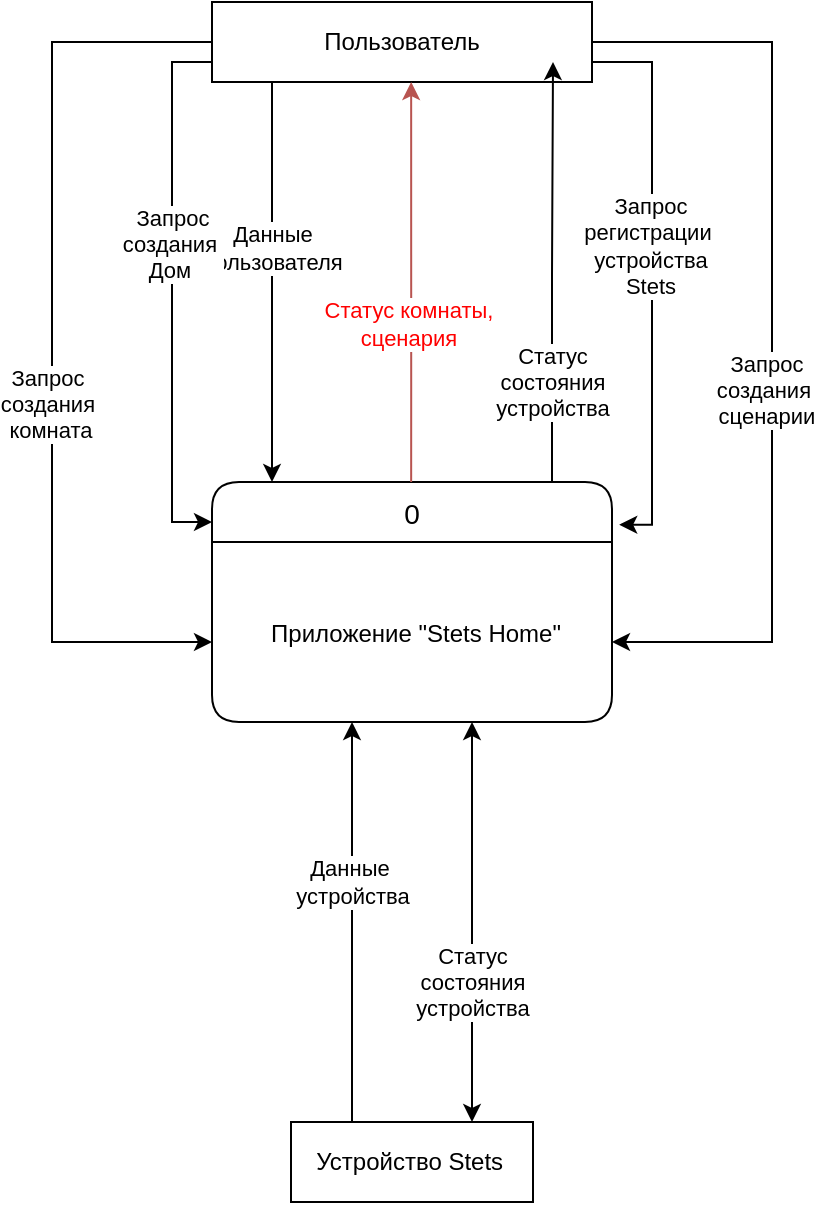 <mxfile version="22.1.16" type="google" pages="3">
  <diagram name="DFD контекстная" id="dSvYLGmpBt46TXQdXxlE">
    <mxGraphModel dx="1799" dy="990" grid="1" gridSize="10" guides="1" tooltips="1" connect="1" arrows="1" fold="1" page="1" pageScale="1" pageWidth="827" pageHeight="1169" math="0" shadow="0">
      <root>
        <mxCell id="0" />
        <mxCell id="1" parent="0" />
        <mxCell id="sAMt-BoYpplDLlfgnf9F-1" value="0" style="swimlane;childLayout=stackLayout;horizontal=1;startSize=30;horizontalStack=0;rounded=1;fontSize=14;fontStyle=0;strokeWidth=1;resizeParent=0;resizeLast=1;shadow=0;dashed=0;align=center;fillColor=#FFFFFF;" parent="1" vertex="1">
          <mxGeometry x="320" y="680" width="200" height="120" as="geometry" />
        </mxCell>
        <mxCell id="sAMt-BoYpplDLlfgnf9F-2" value="Приложение &quot;Stets Home&quot;" style="align=center;strokeColor=none;fillColor=none;spacingLeft=4;fontSize=12;verticalAlign=middle;resizable=0;rotatable=0;part=1;" parent="sAMt-BoYpplDLlfgnf9F-1" vertex="1">
          <mxGeometry y="30" width="200" height="90" as="geometry" />
        </mxCell>
        <mxCell id="sAMt-BoYpplDLlfgnf9F-14" style="edgeStyle=orthogonalEdgeStyle;rounded=0;orthogonalLoop=1;jettySize=auto;html=1;startArrow=none;startFill=0;" parent="1" edge="1">
          <mxGeometry relative="1" as="geometry">
            <mxPoint x="350" y="480" as="sourcePoint" />
            <mxPoint x="350" y="680" as="targetPoint" />
            <Array as="points">
              <mxPoint x="350" y="680" />
            </Array>
          </mxGeometry>
        </mxCell>
        <mxCell id="sAMt-BoYpplDLlfgnf9F-15" value="Данные &lt;br&gt;пользователя" style="edgeLabel;html=1;align=center;verticalAlign=middle;resizable=0;points=[];" parent="sAMt-BoYpplDLlfgnf9F-14" vertex="1" connectable="0">
          <mxGeometry x="-0.177" relative="1" as="geometry">
            <mxPoint as="offset" />
          </mxGeometry>
        </mxCell>
        <mxCell id="sAMt-BoYpplDLlfgnf9F-16" style="edgeStyle=orthogonalEdgeStyle;rounded=0;orthogonalLoop=1;jettySize=auto;html=1;" parent="1" source="sAMt-BoYpplDLlfgnf9F-3" edge="1">
          <mxGeometry relative="1" as="geometry">
            <mxPoint x="320" y="700" as="targetPoint" />
            <Array as="points">
              <mxPoint x="300" y="470" />
              <mxPoint x="300" y="700" />
            </Array>
          </mxGeometry>
        </mxCell>
        <mxCell id="sAMt-BoYpplDLlfgnf9F-17" value="Запрос&lt;br&gt;создания&amp;nbsp;&lt;br&gt;Дом&amp;nbsp;" style="edgeLabel;html=1;align=center;verticalAlign=middle;resizable=0;points=[];" parent="sAMt-BoYpplDLlfgnf9F-16" vertex="1" connectable="0">
          <mxGeometry x="-0.083" relative="1" as="geometry">
            <mxPoint y="-13" as="offset" />
          </mxGeometry>
        </mxCell>
        <mxCell id="sAMt-BoYpplDLlfgnf9F-18" style="edgeStyle=orthogonalEdgeStyle;rounded=0;orthogonalLoop=1;jettySize=auto;html=1;" parent="1" source="sAMt-BoYpplDLlfgnf9F-3" edge="1">
          <mxGeometry relative="1" as="geometry">
            <mxPoint x="320" y="760" as="targetPoint" />
            <Array as="points">
              <mxPoint x="240" y="460" />
              <mxPoint x="240" y="760" />
              <mxPoint x="320" y="760" />
            </Array>
          </mxGeometry>
        </mxCell>
        <mxCell id="sAMt-BoYpplDLlfgnf9F-19" value="Запрос&amp;nbsp;&lt;br&gt;создания&amp;nbsp;&lt;br&gt;комната" style="edgeLabel;html=1;align=center;verticalAlign=middle;resizable=0;points=[];" parent="sAMt-BoYpplDLlfgnf9F-18" vertex="1" connectable="0">
          <mxGeometry x="-0.069" y="-1" relative="1" as="geometry">
            <mxPoint y="47" as="offset" />
          </mxGeometry>
        </mxCell>
        <mxCell id="sAMt-BoYpplDLlfgnf9F-22" style="edgeStyle=orthogonalEdgeStyle;rounded=0;orthogonalLoop=1;jettySize=auto;html=1;" parent="1" source="sAMt-BoYpplDLlfgnf9F-3" edge="1">
          <mxGeometry relative="1" as="geometry">
            <mxPoint x="520" y="760" as="targetPoint" />
            <Array as="points">
              <mxPoint x="600" y="460" />
              <mxPoint x="600" y="760" />
              <mxPoint x="520" y="760" />
            </Array>
          </mxGeometry>
        </mxCell>
        <mxCell id="sAMt-BoYpplDLlfgnf9F-23" value="Запрос &lt;br&gt;создания&amp;nbsp;&lt;br&gt;сценарии" style="edgeLabel;html=1;align=center;verticalAlign=middle;resizable=0;points=[];" parent="sAMt-BoYpplDLlfgnf9F-22" vertex="1" connectable="0">
          <mxGeometry x="0.122" y="-3" relative="1" as="geometry">
            <mxPoint as="offset" />
          </mxGeometry>
        </mxCell>
        <mxCell id="sAMt-BoYpplDLlfgnf9F-3" value="Пользователь" style="html=1;whiteSpace=wrap;" parent="1" vertex="1">
          <mxGeometry x="320" y="440" width="190" height="40" as="geometry" />
        </mxCell>
        <mxCell id="sAMt-BoYpplDLlfgnf9F-7" style="edgeStyle=orthogonalEdgeStyle;rounded=0;orthogonalLoop=1;jettySize=auto;html=1;entryX=0.5;entryY=1;entryDx=0;entryDy=0;startArrow=classic;startFill=1;" parent="1" edge="1">
          <mxGeometry relative="1" as="geometry">
            <mxPoint x="450" y="1000" as="sourcePoint" />
            <mxPoint x="450" y="800" as="targetPoint" />
          </mxGeometry>
        </mxCell>
        <mxCell id="sAMt-BoYpplDLlfgnf9F-9" value="Статус&lt;br&gt;состояния&lt;br&gt;устройства" style="edgeLabel;html=1;align=center;verticalAlign=middle;resizable=0;points=[];rotation=0;" parent="sAMt-BoYpplDLlfgnf9F-7" vertex="1" connectable="0">
          <mxGeometry x="0.2" y="4" relative="1" as="geometry">
            <mxPoint x="4" y="50" as="offset" />
          </mxGeometry>
        </mxCell>
        <mxCell id="sAMt-BoYpplDLlfgnf9F-10" style="edgeStyle=orthogonalEdgeStyle;rounded=0;orthogonalLoop=1;jettySize=auto;html=1;entryX=0.5;entryY=1;entryDx=0;entryDy=0;" parent="1" edge="1">
          <mxGeometry relative="1" as="geometry">
            <mxPoint x="390.0" y="1000" as="sourcePoint" />
            <mxPoint x="390.0" y="800" as="targetPoint" />
          </mxGeometry>
        </mxCell>
        <mxCell id="sAMt-BoYpplDLlfgnf9F-11" value="Данные&amp;nbsp;&lt;br&gt;устройства" style="edgeLabel;html=1;align=center;verticalAlign=middle;resizable=0;points=[];" parent="sAMt-BoYpplDLlfgnf9F-10" vertex="1" connectable="0">
          <mxGeometry x="0.16" relative="1" as="geometry">
            <mxPoint y="-4" as="offset" />
          </mxGeometry>
        </mxCell>
        <mxCell id="sAMt-BoYpplDLlfgnf9F-6" value="Устройство Stets&amp;nbsp;" style="html=1;whiteSpace=wrap;" parent="1" vertex="1">
          <mxGeometry x="359.5" y="1000" width="121" height="40" as="geometry" />
        </mxCell>
        <mxCell id="sAMt-BoYpplDLlfgnf9F-20" style="edgeStyle=orthogonalEdgeStyle;rounded=0;orthogonalLoop=1;jettySize=auto;html=1;entryX=1.018;entryY=0.178;entryDx=0;entryDy=0;entryPerimeter=0;" parent="1" source="sAMt-BoYpplDLlfgnf9F-3" target="sAMt-BoYpplDLlfgnf9F-1" edge="1">
          <mxGeometry relative="1" as="geometry">
            <Array as="points">
              <mxPoint x="540" y="470" />
              <mxPoint x="540" y="701" />
            </Array>
          </mxGeometry>
        </mxCell>
        <mxCell id="sAMt-BoYpplDLlfgnf9F-21" value="Запрос&lt;br&gt;регистрации&amp;nbsp;&lt;br&gt;устройства&lt;br&gt;Stets" style="edgeLabel;html=1;align=center;verticalAlign=middle;resizable=0;points=[];" parent="sAMt-BoYpplDLlfgnf9F-20" vertex="1" connectable="0">
          <mxGeometry x="-0.211" y="-1" relative="1" as="geometry">
            <mxPoint y="12" as="offset" />
          </mxGeometry>
        </mxCell>
        <mxCell id="sAMt-BoYpplDLlfgnf9F-25" style="edgeStyle=orthogonalEdgeStyle;rounded=0;orthogonalLoop=1;jettySize=auto;html=1;entryX=1;entryY=1;entryDx=0;entryDy=0;" parent="1" source="sAMt-BoYpplDLlfgnf9F-1" edge="1">
          <mxGeometry relative="1" as="geometry">
            <Array as="points">
              <mxPoint x="490" y="576" />
              <mxPoint x="491" y="576" />
            </Array>
            <mxPoint x="480.5" y="670" as="sourcePoint" />
            <mxPoint x="490.5" y="470" as="targetPoint" />
          </mxGeometry>
        </mxCell>
        <mxCell id="sAMt-BoYpplDLlfgnf9F-26" value="Статус&lt;br&gt;состояния&lt;br&gt;устройства" style="edgeLabel;html=1;align=center;verticalAlign=middle;resizable=0;points=[];rotation=0;" parent="1" vertex="1" connectable="0">
          <mxGeometry x="490" y="630" as="geometry" />
        </mxCell>
        <mxCell id="8wQOteEF7tu0bxyf5MGk-2" style="edgeStyle=orthogonalEdgeStyle;rounded=0;orthogonalLoop=1;jettySize=auto;html=1;entryX=1;entryY=1;entryDx=0;entryDy=0;fillColor=#f8cecc;strokeColor=#b85450;" parent="1" edge="1">
          <mxGeometry relative="1" as="geometry">
            <Array as="points">
              <mxPoint x="419.58" y="630" />
              <mxPoint x="419.58" y="630" />
            </Array>
            <mxPoint x="419.58" y="680" as="sourcePoint" />
            <mxPoint x="419.58" y="480" as="targetPoint" />
          </mxGeometry>
        </mxCell>
        <mxCell id="8wQOteEF7tu0bxyf5MGk-3" value="&lt;font color=&quot;#ff0000&quot;&gt;Статус комнаты, &lt;br&gt;сценария&lt;/font&gt;" style="edgeLabel;html=1;align=center;verticalAlign=middle;resizable=0;points=[];" parent="8wQOteEF7tu0bxyf5MGk-2" vertex="1" connectable="0">
          <mxGeometry x="-0.143" y="2" relative="1" as="geometry">
            <mxPoint y="6" as="offset" />
          </mxGeometry>
        </mxCell>
      </root>
    </mxGraphModel>
  </diagram>
  <diagram id="UJplZWQsdJ7pvsgbwW2D" name="DFD логическая">
    <mxGraphModel dx="1679" dy="2093" grid="1" gridSize="10" guides="1" tooltips="1" connect="1" arrows="1" fold="1" page="1" pageScale="1" pageWidth="827" pageHeight="1169" math="0" shadow="0">
      <root>
        <mxCell id="0" />
        <mxCell id="1" parent="0" />
        <mxCell id="uj4LiNzeWa4DPUPUHqSy-1" value="&lt;font face=&quot;Verdana&quot;&gt;D1&lt;/font&gt;" style="html=1;dashed=0;whitespace=wrap;shape=mxgraph.dfd.dataStoreID;align=left;spacingLeft=3;points=[[0,0],[0.5,0],[1,0],[0,0.5],[1,0.5],[0,1],[0.5,1],[1,1]];fontSize=10;" parent="1" vertex="1">
          <mxGeometry x="180" y="-357.5" width="100" height="30" as="geometry" />
        </mxCell>
        <mxCell id="uj4LiNzeWa4DPUPUHqSy-2" value="&lt;span style=&quot;font-size: 10px;&quot;&gt;&lt;font face=&quot;Verdana&quot;&gt;Пользователи&lt;/font&gt;&lt;/span&gt;" style="text;html=1;strokeColor=none;fillColor=none;align=left;verticalAlign=middle;whiteSpace=wrap;rounded=0;" parent="1" vertex="1">
          <mxGeometry x="210" y="-352.5" width="70" height="20" as="geometry" />
        </mxCell>
        <mxCell id="uj4LiNzeWa4DPUPUHqSy-3" value="" style="edgeStyle=elbowEdgeStyle;rounded=0;orthogonalLoop=1;jettySize=auto;elbow=vertical;html=1;" parent="1" source="uj4LiNzeWa4DPUPUHqSy-4" target="uj4LiNzeWa4DPUPUHqSy-5" edge="1">
          <mxGeometry relative="1" as="geometry" />
        </mxCell>
        <mxCell id="uj4LiNzeWa4DPUPUHqSy-4" value="&lt;font face=&quot;Verdana&quot;&gt;D2&lt;/font&gt;" style="html=1;dashed=0;whitespace=wrap;shape=mxgraph.dfd.dataStoreID;align=left;spacingLeft=3;points=[[0,0],[0.5,0],[1,0],[0,0.5],[1,0.5],[0,1],[0.5,1],[1,1]];fontSize=10;" parent="1" vertex="1">
          <mxGeometry x="520" y="-357.5" width="100" height="30" as="geometry" />
        </mxCell>
        <mxCell id="uj4LiNzeWa4DPUPUHqSy-5" value="&lt;span style=&quot;font-size: 10px;&quot;&gt;&lt;font face=&quot;Verdana&quot;&gt;Дома&lt;/font&gt;&lt;/span&gt;" style="text;html=1;strokeColor=none;fillColor=none;align=left;verticalAlign=middle;whiteSpace=wrap;rounded=0;" parent="1" vertex="1">
          <mxGeometry x="556" y="-355" width="60" height="20" as="geometry" />
        </mxCell>
        <mxCell id="uj4LiNzeWa4DPUPUHqSy-6" value="&lt;font face=&quot;Verdana&quot;&gt;D3&lt;/font&gt;" style="html=1;dashed=0;whitespace=wrap;shape=mxgraph.dfd.dataStoreID;align=left;spacingLeft=3;points=[[0,0],[0.5,0],[1,0],[0,0.5],[1,0.5],[0,1],[0.5,1],[1,1]];fontSize=10;" parent="1" vertex="1">
          <mxGeometry x="910" y="-360" width="100" height="30" as="geometry" />
        </mxCell>
        <mxCell id="bgeQWBz1-utToE3HMXM0-29" style="edgeStyle=orthogonalEdgeStyle;rounded=0;orthogonalLoop=1;jettySize=auto;html=1;entryX=0.75;entryY=1;entryDx=0;entryDy=0;startArrow=classic;startFill=1;" parent="1" edge="1">
          <mxGeometry relative="1" as="geometry">
            <mxPoint x="959.33" y="-360" as="sourcePoint" />
            <mxPoint x="959.33" y="-670" as="targetPoint" />
            <Array as="points">
              <mxPoint x="959.33" y="-430" />
              <mxPoint x="959.33" y="-430" />
            </Array>
          </mxGeometry>
        </mxCell>
        <mxCell id="bgeQWBz1-utToE3HMXM0-50" value="Данные&amp;nbsp;&lt;br&gt;комнаты" style="edgeLabel;html=1;align=center;verticalAlign=middle;resizable=0;points=[];" parent="bgeQWBz1-utToE3HMXM0-29" connectable="0" vertex="1">
          <mxGeometry x="0.166" y="-5" relative="1" as="geometry">
            <mxPoint y="-1" as="offset" />
          </mxGeometry>
        </mxCell>
        <mxCell id="uj4LiNzeWa4DPUPUHqSy-7" value="&lt;span style=&quot;font-size: 10px;&quot;&gt;&lt;font face=&quot;Verdana&quot;&gt;Комнаты&lt;/font&gt;&lt;/span&gt;" style="text;html=1;strokeColor=none;fillColor=none;align=left;verticalAlign=middle;whiteSpace=wrap;rounded=0;" parent="1" vertex="1">
          <mxGeometry x="945" y="-355" width="60" height="20" as="geometry" />
        </mxCell>
        <mxCell id="uj4LiNzeWa4DPUPUHqSy-10" value="&lt;font face=&quot;Verdana&quot;&gt;D5&lt;/font&gt;" style="html=1;dashed=0;whitespace=wrap;shape=mxgraph.dfd.dataStoreID;align=left;spacingLeft=3;points=[[0,0],[0.5,0],[1,0],[0,0.5],[1,0.5],[0,1],[0.5,1],[1,1]];fontSize=10;" parent="1" vertex="1">
          <mxGeometry x="1620" y="-365" width="100" height="30" as="geometry" />
        </mxCell>
        <mxCell id="uj4LiNzeWa4DPUPUHqSy-12" value="&lt;span style=&quot;font-size: 10px;&quot;&gt;&lt;font face=&quot;Verdana&quot;&gt;Сценарии&lt;/font&gt;&lt;/span&gt;" style="text;html=1;strokeColor=none;fillColor=none;align=left;verticalAlign=middle;whiteSpace=wrap;rounded=0;" parent="1" vertex="1">
          <mxGeometry x="1660" y="-360" width="60" height="20" as="geometry" />
        </mxCell>
        <mxCell id="bgeQWBz1-utToE3HMXM0-15" style="edgeStyle=orthogonalEdgeStyle;rounded=0;orthogonalLoop=1;jettySize=auto;html=1;entryX=0.25;entryY=0;entryDx=0;entryDy=0;" parent="1" source="uj4LiNzeWa4DPUPUHqSy-13" target="6LoeztgdlrVUXU_sCrZd-31" edge="1">
          <mxGeometry relative="1" as="geometry">
            <Array as="points">
              <mxPoint x="200" y="-1130" />
            </Array>
          </mxGeometry>
        </mxCell>
        <mxCell id="bgeQWBz1-utToE3HMXM0-43" value="Данные&lt;br&gt;пользователя" style="edgeLabel;html=1;align=center;verticalAlign=middle;resizable=0;points=[];" parent="bgeQWBz1-utToE3HMXM0-15" connectable="0" vertex="1">
          <mxGeometry x="0.577" relative="1" as="geometry">
            <mxPoint as="offset" />
          </mxGeometry>
        </mxCell>
        <mxCell id="bgeQWBz1-utToE3HMXM0-18" style="edgeStyle=orthogonalEdgeStyle;rounded=0;orthogonalLoop=1;jettySize=auto;html=1;entryX=0.75;entryY=0;entryDx=0;entryDy=0;" parent="1" source="uj4LiNzeWa4DPUPUHqSy-13" target="bgeQWBz1-utToE3HMXM0-4" edge="1">
          <mxGeometry relative="1" as="geometry">
            <Array as="points">
              <mxPoint x="640" y="-1050" />
            </Array>
          </mxGeometry>
        </mxCell>
        <mxCell id="bgeQWBz1-utToE3HMXM0-20" style="edgeStyle=orthogonalEdgeStyle;rounded=0;orthogonalLoop=1;jettySize=auto;html=1;entryX=0.75;entryY=0;entryDx=0;entryDy=0;" parent="1" source="uj4LiNzeWa4DPUPUHqSy-13" target="bgeQWBz1-utToE3HMXM0-5" edge="1">
          <mxGeometry relative="1" as="geometry">
            <Array as="points">
              <mxPoint x="1000" y="-980" />
              <mxPoint x="1000" y="-980" />
            </Array>
          </mxGeometry>
        </mxCell>
        <mxCell id="bgeQWBz1-utToE3HMXM0-21" style="edgeStyle=orthogonalEdgeStyle;rounded=0;orthogonalLoop=1;jettySize=auto;html=1;entryX=0.75;entryY=0;entryDx=0;entryDy=0;" parent="1" target="bgeQWBz1-utToE3HMXM0-7" edge="1">
          <mxGeometry relative="1" as="geometry">
            <mxPoint x="1080" y="-1130" as="sourcePoint" />
            <mxPoint x="1720.0" y="-880" as="targetPoint" />
          </mxGeometry>
        </mxCell>
        <mxCell id="bgeQWBz1-utToE3HMXM0-61" value="Данные&lt;br&gt;сценария" style="edgeLabel;html=1;align=center;verticalAlign=middle;resizable=0;points=[];" parent="bgeQWBz1-utToE3HMXM0-21" connectable="0" vertex="1">
          <mxGeometry x="0.668" y="1" relative="1" as="geometry">
            <mxPoint x="-1" y="35" as="offset" />
          </mxGeometry>
        </mxCell>
        <mxCell id="bgeQWBz1-utToE3HMXM0-24" value="Данные&lt;br&gt;устройтсва" style="edgeStyle=orthogonalEdgeStyle;rounded=0;orthogonalLoop=1;jettySize=auto;html=1;entryX=0.25;entryY=0;entryDx=0;entryDy=0;" parent="1" source="uj4LiNzeWa4DPUPUHqSy-13" target="bgeQWBz1-utToE3HMXM0-6" edge="1">
          <mxGeometry x="0.416" relative="1" as="geometry">
            <Array as="points">
              <mxPoint x="1281" y="-1050" />
            </Array>
            <mxPoint as="offset" />
          </mxGeometry>
        </mxCell>
        <mxCell id="uj4LiNzeWa4DPUPUHqSy-13" value="&lt;font face=&quot;Verdana&quot;&gt;Пользователь&lt;/font&gt;" style="html=1;dashed=0;whitespace=wrap;fontStyle=1;fontSize=25;" parent="1" vertex="1">
          <mxGeometry x="840" y="-1140" width="240" height="100" as="geometry" />
        </mxCell>
        <mxCell id="6LoeztgdlrVUXU_sCrZd-31" value="1" style="swimlane;childLayout=stackLayout;horizontal=1;startSize=40;horizontalStack=0;rounded=1;fontSize=14;fontStyle=1;strokeWidth=1;resizeParent=0;resizeLast=1;shadow=0;dashed=0;align=center;fillColor=#FFFFFF;" parent="1" vertex="1">
          <mxGeometry x="160" y="-840" width="160" height="170" as="geometry" />
        </mxCell>
        <mxCell id="bgeQWBz1-utToE3HMXM0-42" style="edgeStyle=orthogonalEdgeStyle;rounded=0;orthogonalLoop=1;jettySize=auto;html=1;" parent="6LoeztgdlrVUXU_sCrZd-31" source="bgeQWBz1-utToE3HMXM0-10" edge="1">
          <mxGeometry relative="1" as="geometry">
            <mxPoint x="100" y="480" as="targetPoint" />
            <Array as="points">
              <mxPoint x="100" y="480" />
              <mxPoint x="100" y="480" />
            </Array>
          </mxGeometry>
        </mxCell>
        <mxCell id="bgeQWBz1-utToE3HMXM0-46" value="Статус&lt;br&gt;авторизации" style="edgeLabel;html=1;align=center;verticalAlign=middle;resizable=0;points=[];" parent="bgeQWBz1-utToE3HMXM0-42" connectable="0" vertex="1">
          <mxGeometry x="0.35" y="-1" relative="1" as="geometry">
            <mxPoint as="offset" />
          </mxGeometry>
        </mxCell>
        <mxCell id="bgeQWBz1-utToE3HMXM0-10" value="Управлять&lt;br&gt;&lt;br&gt;учётной записью" style="text;html=1;align=center;verticalAlign=middle;resizable=0;points=[];autosize=1;strokeColor=none;fillColor=none;" parent="6LoeztgdlrVUXU_sCrZd-31" vertex="1">
          <mxGeometry y="40" width="160" height="130" as="geometry" />
        </mxCell>
        <mxCell id="OVApDyANbP2DMBvOnunP-23" value="&lt;font size=&quot;1&quot; style=&quot;&quot;&gt;&lt;b style=&quot;font-size: 20px;&quot;&gt;Устройство Stets&amp;nbsp;&lt;/b&gt;&lt;/font&gt;" style="rounded=0;whiteSpace=wrap;html=1;" parent="1" vertex="1">
          <mxGeometry x="1310" y="-250" width="210" height="60" as="geometry" />
        </mxCell>
        <mxCell id="bgeQWBz1-utToE3HMXM0-71" style="edgeStyle=orthogonalEdgeStyle;rounded=0;orthogonalLoop=1;jettySize=auto;html=1;startArrow=classic;startFill=1;" parent="1" source="bgeQWBz1-utToE3HMXM0-13" edge="1">
          <mxGeometry relative="1" as="geometry">
            <Array as="points">
              <mxPoint x="1360" y="-250" />
            </Array>
            <mxPoint x="1440.0" y="-680" as="sourcePoint" />
            <mxPoint x="1360" y="-250" as="targetPoint" />
          </mxGeometry>
        </mxCell>
        <mxCell id="bgeQWBz1-utToE3HMXM0-72" value="Статус&lt;br&gt;устройства" style="edgeLabel;html=1;align=center;verticalAlign=middle;resizable=0;points=[];" parent="bgeQWBz1-utToE3HMXM0-71" connectable="0" vertex="1">
          <mxGeometry x="-0.131" y="-1" relative="1" as="geometry">
            <mxPoint x="1" y="-32" as="offset" />
          </mxGeometry>
        </mxCell>
        <mxCell id="uj4LiNzeWa4DPUPUHqSy-8" value="&lt;font face=&quot;Verdana&quot;&gt;D4&lt;/font&gt;" style="html=1;dashed=0;whitespace=wrap;shape=mxgraph.dfd.dataStoreID;align=left;spacingLeft=3;points=[[0,0],[0.5,0],[1,0],[0,0.5],[1,0.5],[0,1],[0.5,1],[1,1]];fontSize=10;" parent="1" vertex="1">
          <mxGeometry x="1220" y="-355.74" width="100" height="30" as="geometry" />
        </mxCell>
        <mxCell id="bgeQWBz1-utToE3HMXM0-4" value="2" style="swimlane;childLayout=stackLayout;horizontal=1;startSize=40;horizontalStack=0;rounded=1;fontSize=14;fontStyle=1;strokeWidth=1;resizeParent=0;resizeLast=1;shadow=0;dashed=0;align=center;fillColor=#FFFFFF;" parent="1" vertex="1">
          <mxGeometry x="520" y="-840" width="160" height="170" as="geometry" />
        </mxCell>
        <mxCell id="bgeQWBz1-utToE3HMXM0-11" value="Управлять&lt;br&gt;&lt;br&gt;домом" style="text;html=1;align=center;verticalAlign=middle;resizable=0;points=[];autosize=1;strokeColor=none;fillColor=none;" parent="bgeQWBz1-utToE3HMXM0-4" vertex="1">
          <mxGeometry y="40" width="160" height="130" as="geometry" />
        </mxCell>
        <mxCell id="bgeQWBz1-utToE3HMXM0-19" style="edgeStyle=orthogonalEdgeStyle;rounded=0;orthogonalLoop=1;jettySize=auto;html=1;entryX=0.5;entryY=1;entryDx=0;entryDy=0;" parent="1" edge="1">
          <mxGeometry relative="1" as="geometry">
            <mxPoint x="920" y="-840" as="sourcePoint" />
            <mxPoint x="920" y="-1040" as="targetPoint" />
          </mxGeometry>
        </mxCell>
        <mxCell id="bgeQWBz1-utToE3HMXM0-59" value="Данные&lt;br&gt;комнаты" style="edgeLabel;html=1;align=center;verticalAlign=middle;resizable=0;points=[];" parent="bgeQWBz1-utToE3HMXM0-19" connectable="0" vertex="1">
          <mxGeometry x="0.295" y="4" relative="1" as="geometry">
            <mxPoint x="84" as="offset" />
          </mxGeometry>
        </mxCell>
        <mxCell id="bgeQWBz1-utToE3HMXM0-63" value="Статус&lt;br&gt;комнаты" style="edgeLabel;html=1;align=center;verticalAlign=middle;resizable=0;points=[];" parent="bgeQWBz1-utToE3HMXM0-19" connectable="0" vertex="1">
          <mxGeometry x="0.29" relative="1" as="geometry">
            <mxPoint as="offset" />
          </mxGeometry>
        </mxCell>
        <mxCell id="bgeQWBz1-utToE3HMXM0-5" value="3" style="swimlane;childLayout=stackLayout;horizontal=1;startSize=40;horizontalStack=0;rounded=1;fontSize=14;fontStyle=1;strokeWidth=1;resizeParent=0;resizeLast=1;shadow=0;dashed=0;align=center;fillColor=#FFFFFF;" parent="1" vertex="1">
          <mxGeometry x="880" y="-840" width="160" height="170" as="geometry" />
        </mxCell>
        <mxCell id="bgeQWBz1-utToE3HMXM0-6" value="4" style="swimlane;childLayout=stackLayout;horizontal=1;startSize=40;horizontalStack=0;rounded=1;fontSize=14;fontStyle=1;strokeWidth=1;resizeParent=0;resizeLast=1;shadow=0;dashed=0;align=center;fillColor=#FFFFFF;" parent="1" vertex="1">
          <mxGeometry x="1241" y="-840" width="160" height="170" as="geometry" />
        </mxCell>
        <mxCell id="bgeQWBz1-utToE3HMXM0-77" value="&lt;span style=&quot;color: rgb(0, 0, 0); font-family: Helvetica; font-size: 11px; font-style: normal; font-variant-ligatures: normal; font-variant-caps: normal; font-weight: 400; letter-spacing: normal; orphans: 2; text-align: center; text-indent: 0px; text-transform: none; widows: 2; word-spacing: 0px; -webkit-text-stroke-width: 0px; background-color: rgb(255, 255, 255); text-decoration-thickness: initial; text-decoration-style: initial; text-decoration-color: initial; float: none; display: inline !important;&quot;&gt;Данные&lt;/span&gt;&lt;br style=&quot;border-color: var(--border-color); color: rgb(0, 0, 0); font-family: Helvetica; font-size: 11px; font-style: normal; font-variant-ligatures: normal; font-variant-caps: normal; font-weight: 400; letter-spacing: normal; orphans: 2; text-align: center; text-indent: 0px; text-transform: none; widows: 2; word-spacing: 0px; -webkit-text-stroke-width: 0px; text-decoration-thickness: initial; text-decoration-style: initial; text-decoration-color: initial;&quot;&gt;&lt;span style=&quot;color: rgb(0, 0, 0); font-family: Helvetica; font-size: 11px; font-style: normal; font-variant-ligatures: normal; font-variant-caps: normal; font-weight: 400; letter-spacing: normal; orphans: 2; text-align: center; text-indent: 0px; text-transform: none; widows: 2; word-spacing: 0px; -webkit-text-stroke-width: 0px; background-color: rgb(255, 255, 255); text-decoration-thickness: initial; text-decoration-style: initial; text-decoration-color: initial; float: none; display: inline !important;&quot;&gt;устройтсва&lt;/span&gt;" style="edgeStyle=orthogonalEdgeStyle;rounded=0;orthogonalLoop=1;jettySize=auto;html=1;" parent="bgeQWBz1-utToE3HMXM0-6" source="bgeQWBz1-utToE3HMXM0-13" edge="1">
          <mxGeometry relative="1" as="geometry">
            <mxPoint x="-201" y="105" as="targetPoint" />
          </mxGeometry>
        </mxCell>
        <mxCell id="bgeQWBz1-utToE3HMXM0-13" value="Управлять&lt;br&gt;&lt;br&gt;устройством" style="text;html=1;align=center;verticalAlign=middle;resizable=0;points=[];autosize=1;strokeColor=none;fillColor=none;" parent="bgeQWBz1-utToE3HMXM0-6" vertex="1">
          <mxGeometry y="40" width="160" height="130" as="geometry" />
        </mxCell>
        <mxCell id="bgeQWBz1-utToE3HMXM0-7" value="5" style="swimlane;childLayout=stackLayout;horizontal=1;startSize=40;horizontalStack=0;rounded=1;fontSize=14;fontStyle=1;strokeWidth=1;resizeParent=0;resizeLast=1;shadow=0;dashed=0;align=center;fillColor=#FFFFFF;" parent="1" vertex="1">
          <mxGeometry x="1600" y="-840" width="160" height="170" as="geometry" />
        </mxCell>
        <mxCell id="bgeQWBz1-utToE3HMXM0-14" value="Управлять&amp;nbsp;&lt;br&gt;&lt;br&gt;сценарием" style="text;html=1;align=center;verticalAlign=middle;resizable=0;points=[];autosize=1;strokeColor=none;fillColor=none;" parent="bgeQWBz1-utToE3HMXM0-7" vertex="1">
          <mxGeometry y="40" width="160" height="130" as="geometry" />
        </mxCell>
        <mxCell id="bgeQWBz1-utToE3HMXM0-12" value="Управлять&lt;br&gt;&lt;br&gt;комнатами" style="text;html=1;align=center;verticalAlign=middle;resizable=0;points=[];autosize=1;strokeColor=none;fillColor=none;" parent="1" vertex="1">
          <mxGeometry x="920" y="-777" width="80" height="60" as="geometry" />
        </mxCell>
        <mxCell id="bgeQWBz1-utToE3HMXM0-16" style="edgeStyle=orthogonalEdgeStyle;rounded=0;orthogonalLoop=1;jettySize=auto;html=1;exitX=0.75;exitY=0;exitDx=0;exitDy=0;" parent="1" source="6LoeztgdlrVUXU_sCrZd-31" target="uj4LiNzeWa4DPUPUHqSy-13" edge="1">
          <mxGeometry relative="1" as="geometry">
            <mxPoint x="890" y="-1060" as="targetPoint" />
            <Array as="points">
              <mxPoint x="280" y="-1110" />
            </Array>
          </mxGeometry>
        </mxCell>
        <mxCell id="bgeQWBz1-utToE3HMXM0-47" value="Статус&lt;br style=&quot;border-color: var(--border-color);&quot;&gt;регистрации /&lt;br style=&quot;border-color: var(--border-color);&quot;&gt;&amp;nbsp;авторизации /&lt;br style=&quot;border-color: var(--border-color);&quot;&gt;&amp;nbsp;редактирования&lt;br style=&quot;border-color: var(--border-color);&quot;&gt;данных /&lt;br style=&quot;border-color: var(--border-color);&quot;&gt;&amp;nbsp;восстановления&lt;br style=&quot;border-color: var(--border-color);&quot;&gt;пароля&amp;nbsp;" style="edgeLabel;html=1;align=center;verticalAlign=middle;resizable=0;points=[];" parent="bgeQWBz1-utToE3HMXM0-16" connectable="0" vertex="1">
          <mxGeometry x="-0.748" y="2" relative="1" as="geometry">
            <mxPoint as="offset" />
          </mxGeometry>
        </mxCell>
        <mxCell id="bgeQWBz1-utToE3HMXM0-17" style="edgeStyle=orthogonalEdgeStyle;rounded=0;orthogonalLoop=1;jettySize=auto;html=1;" parent="1" target="uj4LiNzeWa4DPUPUHqSy-13" edge="1">
          <mxGeometry relative="1" as="geometry">
            <mxPoint x="560" y="-840" as="sourcePoint" />
            <Array as="points">
              <mxPoint x="560" y="-1080" />
            </Array>
          </mxGeometry>
        </mxCell>
        <mxCell id="bgeQWBz1-utToE3HMXM0-48" value="Данные&lt;br&gt;дома" style="edgeLabel;html=1;align=center;verticalAlign=middle;resizable=0;points=[];" parent="bgeQWBz1-utToE3HMXM0-17" connectable="0" vertex="1">
          <mxGeometry x="-0.498" relative="1" as="geometry">
            <mxPoint x="80" y="-10" as="offset" />
          </mxGeometry>
        </mxCell>
        <mxCell id="bgeQWBz1-utToE3HMXM0-62" value="Статус&lt;br&gt;дома" style="edgeLabel;html=1;align=center;verticalAlign=middle;resizable=0;points=[];" parent="bgeQWBz1-utToE3HMXM0-17" connectable="0" vertex="1">
          <mxGeometry x="-0.45" y="-1" relative="1" as="geometry">
            <mxPoint as="offset" />
          </mxGeometry>
        </mxCell>
        <mxCell id="bgeQWBz1-utToE3HMXM0-22" style="edgeStyle=orthogonalEdgeStyle;rounded=0;orthogonalLoop=1;jettySize=auto;html=1;entryX=1.001;entryY=0.318;entryDx=0;entryDy=0;entryPerimeter=0;" parent="1" source="bgeQWBz1-utToE3HMXM0-7" target="uj4LiNzeWa4DPUPUHqSy-13" edge="1">
          <mxGeometry relative="1" as="geometry">
            <Array as="points">
              <mxPoint x="1640" y="-1108" />
            </Array>
          </mxGeometry>
        </mxCell>
        <mxCell id="bgeQWBz1-utToE3HMXM0-65" value="Статус&lt;br&gt;сценария" style="edgeLabel;html=1;align=center;verticalAlign=middle;resizable=0;points=[];" parent="bgeQWBz1-utToE3HMXM0-22" connectable="0" vertex="1">
          <mxGeometry x="-0.688" y="1" relative="1" as="geometry">
            <mxPoint y="9" as="offset" />
          </mxGeometry>
        </mxCell>
        <mxCell id="bgeQWBz1-utToE3HMXM0-23" style="edgeStyle=orthogonalEdgeStyle;rounded=0;orthogonalLoop=1;jettySize=auto;html=1;entryX=1.004;entryY=0.61;entryDx=0;entryDy=0;entryPerimeter=0;" parent="1" source="bgeQWBz1-utToE3HMXM0-6" target="uj4LiNzeWa4DPUPUHqSy-13" edge="1">
          <mxGeometry relative="1" as="geometry">
            <Array as="points">
              <mxPoint x="1360" y="-1079" />
            </Array>
          </mxGeometry>
        </mxCell>
        <mxCell id="bgeQWBz1-utToE3HMXM0-64" value="Статус&amp;nbsp;&lt;br&gt;устройства" style="edgeLabel;html=1;align=center;verticalAlign=middle;resizable=0;points=[];" parent="bgeQWBz1-utToE3HMXM0-23" connectable="0" vertex="1">
          <mxGeometry x="-0.572" y="-1" relative="1" as="geometry">
            <mxPoint y="-9" as="offset" />
          </mxGeometry>
        </mxCell>
        <mxCell id="bgeQWBz1-utToE3HMXM0-35" style="edgeStyle=orthogonalEdgeStyle;rounded=0;orthogonalLoop=1;jettySize=auto;html=1;entryX=0.63;entryY=0.987;entryDx=0;entryDy=0;entryPerimeter=0;startArrow=classic;startFill=1;" parent="1" edge="1">
          <mxGeometry relative="1" as="geometry">
            <mxPoint x="1269.33" y="-353.24" as="sourcePoint" />
            <mxPoint x="1270.13" y="-669.93" as="targetPoint" />
          </mxGeometry>
        </mxCell>
        <mxCell id="bgeQWBz1-utToE3HMXM0-51" value="Данные&lt;br&gt;устройства" style="edgeLabel;html=1;align=center;verticalAlign=middle;resizable=0;points=[];" parent="bgeQWBz1-utToE3HMXM0-35" connectable="0" vertex="1">
          <mxGeometry x="0.087" y="5" relative="1" as="geometry">
            <mxPoint x="4" as="offset" />
          </mxGeometry>
        </mxCell>
        <mxCell id="bgeQWBz1-utToE3HMXM0-38" style="edgeStyle=orthogonalEdgeStyle;rounded=0;orthogonalLoop=1;jettySize=auto;html=1;exitX=0.681;exitY=0.033;exitDx=0;exitDy=0;exitPerimeter=0;startArrow=classic;startFill=1;" parent="1" edge="1">
          <mxGeometry relative="1" as="geometry">
            <mxPoint x="1678.97" y="-365.07" as="sourcePoint" />
            <mxPoint x="1680.97" y="-671.07" as="targetPoint" />
            <Array as="points">
              <mxPoint x="1679" y="-670" />
              <mxPoint x="1681" y="-670" />
            </Array>
          </mxGeometry>
        </mxCell>
        <mxCell id="bgeQWBz1-utToE3HMXM0-52" value="Данные&lt;br&gt;сценария" style="edgeLabel;html=1;align=center;verticalAlign=middle;resizable=0;points=[];" parent="bgeQWBz1-utToE3HMXM0-38" connectable="0" vertex="1">
          <mxGeometry x="0.177" y="-1" relative="1" as="geometry">
            <mxPoint as="offset" />
          </mxGeometry>
        </mxCell>
        <mxCell id="bgeQWBz1-utToE3HMXM0-40" style="edgeStyle=orthogonalEdgeStyle;rounded=0;orthogonalLoop=1;jettySize=auto;html=1;entryX=0.224;entryY=0.009;entryDx=0;entryDy=0;entryPerimeter=0;startArrow=classic;startFill=1;" parent="1" edge="1">
          <mxGeometry relative="1" as="geometry">
            <mxPoint x="580.067" y="-667.77" as="sourcePoint" />
            <mxPoint x="580.0" y="-355.0" as="targetPoint" />
            <Array as="points">
              <mxPoint x="579.6" y="-511.77" />
            </Array>
          </mxGeometry>
        </mxCell>
        <mxCell id="bgeQWBz1-utToE3HMXM0-49" value="Данные&amp;nbsp;&lt;br&gt;дома" style="edgeLabel;html=1;align=center;verticalAlign=middle;resizable=0;points=[];" parent="bgeQWBz1-utToE3HMXM0-40" connectable="0" vertex="1">
          <mxGeometry x="0.097" y="-4" relative="1" as="geometry">
            <mxPoint as="offset" />
          </mxGeometry>
        </mxCell>
        <mxCell id="bgeQWBz1-utToE3HMXM0-41" style="edgeStyle=orthogonalEdgeStyle;rounded=0;orthogonalLoop=1;jettySize=auto;html=1;entryX=0.216;entryY=1.024;entryDx=0;entryDy=0;entryPerimeter=0;" parent="1" source="uj4LiNzeWa4DPUPUHqSy-1" target="bgeQWBz1-utToE3HMXM0-10" edge="1">
          <mxGeometry relative="1" as="geometry">
            <Array as="points">
              <mxPoint x="195" y="-514" />
            </Array>
          </mxGeometry>
        </mxCell>
        <mxCell id="bgeQWBz1-utToE3HMXM0-44" value="Данные&amp;nbsp;&lt;br&gt;пользователя" style="edgeLabel;html=1;align=center;verticalAlign=middle;resizable=0;points=[];" parent="bgeQWBz1-utToE3HMXM0-41" connectable="0" vertex="1">
          <mxGeometry x="0.097" relative="1" as="geometry">
            <mxPoint as="offset" />
          </mxGeometry>
        </mxCell>
        <mxCell id="bgeQWBz1-utToE3HMXM0-53" value="Управлять&amp;nbsp;&lt;br&gt;&lt;br&gt;сценарием" style="text;html=1;align=center;verticalAlign=middle;resizable=0;points=[];autosize=1;strokeColor=none;fillColor=none;" parent="1" vertex="1">
          <mxGeometry x="1600" y="-799.93" width="160" height="130" as="geometry" />
        </mxCell>
        <mxCell id="bgeQWBz1-utToE3HMXM0-54" style="edgeStyle=orthogonalEdgeStyle;rounded=0;orthogonalLoop=1;jettySize=auto;html=1;exitX=0.681;exitY=0.033;exitDx=0;exitDy=0;exitPerimeter=0;startArrow=classic;startFill=1;" parent="1" edge="1">
          <mxGeometry relative="1" as="geometry">
            <mxPoint x="1678.97" y="-365" as="sourcePoint" />
            <mxPoint x="1680.97" y="-671" as="targetPoint" />
            <Array as="points">
              <mxPoint x="1679" y="-669.93" />
              <mxPoint x="1681" y="-669.93" />
            </Array>
          </mxGeometry>
        </mxCell>
        <mxCell id="bgeQWBz1-utToE3HMXM0-55" value="Данные&lt;br&gt;сценария" style="edgeLabel;html=1;align=center;verticalAlign=middle;resizable=0;points=[];" parent="bgeQWBz1-utToE3HMXM0-54" connectable="0" vertex="1">
          <mxGeometry x="0.177" y="-1" relative="1" as="geometry">
            <mxPoint as="offset" />
          </mxGeometry>
        </mxCell>
        <mxCell id="bgeQWBz1-utToE3HMXM0-66" style="edgeStyle=orthogonalEdgeStyle;rounded=0;orthogonalLoop=1;jettySize=auto;html=1;" parent="1" edge="1">
          <mxGeometry relative="1" as="geometry">
            <Array as="points">
              <mxPoint x="1496.12" y="-250" />
              <mxPoint x="1496.12" y="-697" />
            </Array>
            <mxPoint x="1450.12" y="-250.0" as="sourcePoint" />
            <mxPoint x="1410" y="-698" as="targetPoint" />
          </mxGeometry>
        </mxCell>
        <mxCell id="bgeQWBz1-utToE3HMXM0-67" value="Данные&lt;br&gt;устройства" style="edgeLabel;html=1;align=center;verticalAlign=middle;resizable=0;points=[];" parent="bgeQWBz1-utToE3HMXM0-66" connectable="0" vertex="1">
          <mxGeometry x="0.087" y="-4" relative="1" as="geometry">
            <mxPoint y="23" as="offset" />
          </mxGeometry>
        </mxCell>
        <mxCell id="bgeQWBz1-utToE3HMXM0-74" style="edgeStyle=orthogonalEdgeStyle;rounded=0;orthogonalLoop=1;jettySize=auto;html=1;entryX=1;entryY=0.25;entryDx=0;entryDy=0;startArrow=classic;startFill=1;" parent="1" source="bgeQWBz1-utToE3HMXM0-13" target="bgeQWBz1-utToE3HMXM0-5" edge="1">
          <mxGeometry relative="1" as="geometry">
            <Array as="points">
              <mxPoint x="1140" y="-797" />
            </Array>
          </mxGeometry>
        </mxCell>
        <mxCell id="bgeQWBz1-utToE3HMXM0-83" value="Статус&lt;br&gt;устройства" style="edgeLabel;html=1;align=center;verticalAlign=middle;resizable=0;points=[];" parent="bgeQWBz1-utToE3HMXM0-74" connectable="0" vertex="1">
          <mxGeometry x="0.055" y="2" relative="1" as="geometry">
            <mxPoint as="offset" />
          </mxGeometry>
        </mxCell>
        <mxCell id="bgeQWBz1-utToE3HMXM0-75" style="edgeStyle=orthogonalEdgeStyle;rounded=0;orthogonalLoop=1;jettySize=auto;html=1;entryX=-0.011;entryY=0.627;entryDx=0;entryDy=0;entryPerimeter=0;" parent="1" edge="1">
          <mxGeometry relative="1" as="geometry">
            <mxPoint x="1402.76" y="-735.04" as="sourcePoint" />
            <mxPoint x="1600.0" y="-735.46" as="targetPoint" />
            <Array as="points">
              <mxPoint x="1451.76" y="-735.04" />
              <mxPoint x="1451.76" y="-735.04" />
            </Array>
          </mxGeometry>
        </mxCell>
        <mxCell id="bgeQWBz1-utToE3HMXM0-82" value="Данные&lt;br style=&quot;border-color: var(--border-color); font-size: 12px; text-align: left; background-color: rgb(251, 251, 251);&quot;&gt;&lt;span style=&quot;font-size: 12px; text-align: left; background-color: rgb(251, 251, 251);&quot;&gt;устройтсва&lt;/span&gt;" style="edgeLabel;html=1;align=center;verticalAlign=middle;resizable=0;points=[];" parent="bgeQWBz1-utToE3HMXM0-75" connectable="0" vertex="1">
          <mxGeometry x="-0.08" y="3" relative="1" as="geometry">
            <mxPoint as="offset" />
          </mxGeometry>
        </mxCell>
        <mxCell id="bgeQWBz1-utToE3HMXM0-76" style="edgeStyle=orthogonalEdgeStyle;rounded=0;orthogonalLoop=1;jettySize=auto;html=1;entryX=1.013;entryY=0.039;entryDx=0;entryDy=0;entryPerimeter=0;startArrow=classic;startFill=1;" parent="1" edge="1">
          <mxGeometry relative="1" as="geometry">
            <mxPoint x="1600" y="-799.927" as="sourcePoint" />
            <mxPoint x="1403.08" y="-799.91" as="targetPoint" />
            <Array as="points">
              <mxPoint x="1550" y="-799.98" />
              <mxPoint x="1550" y="-799.98" />
            </Array>
          </mxGeometry>
        </mxCell>
        <mxCell id="bgeQWBz1-utToE3HMXM0-84" value="Статус&lt;br&gt;устройства" style="edgeLabel;html=1;align=center;verticalAlign=middle;resizable=0;points=[];" parent="bgeQWBz1-utToE3HMXM0-76" connectable="0" vertex="1">
          <mxGeometry x="0.034" y="1" relative="1" as="geometry">
            <mxPoint as="offset" />
          </mxGeometry>
        </mxCell>
        <mxCell id="v8dSak7Xz119t0jZZrjE-4" value="&lt;span style=&quot;font-size: 10px;&quot;&gt;&lt;font face=&quot;Verdana&quot;&gt;Устройства&lt;/font&gt;&lt;/span&gt;" style="text;html=1;strokeColor=none;fillColor=none;align=left;verticalAlign=middle;whiteSpace=wrap;rounded=0;" vertex="1" parent="1">
          <mxGeometry x="1250" y="-350.74" width="60" height="20" as="geometry" />
        </mxCell>
      </root>
    </mxGraphModel>
  </diagram>
  <diagram id="6JgDO71OGT6CH-s6Q1zc" name="ER модель">
    <mxGraphModel dx="2086" dy="1862" grid="1" gridSize="10" guides="1" tooltips="1" connect="1" arrows="1" fold="1" page="1" pageScale="1" pageWidth="827" pageHeight="1169" math="0" shadow="0">
      <root>
        <mxCell id="0" />
        <mxCell id="1" parent="0" />
        <mxCell id="HA9UK0TsW8duzRsbHw92-13" value="Пользователь" style="swimlane;childLayout=stackLayout;horizontal=1;startSize=50;horizontalStack=0;rounded=1;fontSize=14;fontStyle=0;strokeWidth=2;resizeParent=0;resizeLast=1;shadow=0;dashed=0;align=center;arcSize=4;whiteSpace=wrap;html=1;" parent="1" vertex="1">
          <mxGeometry x="-180" y="220" width="160" height="156" as="geometry" />
        </mxCell>
        <mxCell id="HA9UK0TsW8duzRsbHw92-14" value="*Email почта&lt;br&gt;Имя пользователя&lt;br&gt;Пароль" style="align=left;strokeColor=none;fillColor=none;spacingLeft=4;fontSize=12;verticalAlign=top;resizable=0;rotatable=0;part=1;html=1;" parent="HA9UK0TsW8duzRsbHw92-13" vertex="1">
          <mxGeometry y="50" width="160" height="106" as="geometry" />
        </mxCell>
        <mxCell id="HA9UK0TsW8duzRsbHw92-15" value="Дом" style="swimlane;childLayout=stackLayout;horizontal=1;startSize=50;horizontalStack=0;rounded=1;fontSize=14;fontStyle=0;strokeWidth=2;resizeParent=0;resizeLast=1;shadow=0;dashed=0;align=center;arcSize=4;whiteSpace=wrap;html=1;" parent="1" vertex="1">
          <mxGeometry x="360" y="250" width="160" height="156" as="geometry" />
        </mxCell>
        <mxCell id="HA9UK0TsW8duzRsbHw92-16" value="*Название дома" style="align=left;strokeColor=none;fillColor=none;spacingLeft=4;fontSize=12;verticalAlign=top;resizable=0;rotatable=0;part=1;html=1;" parent="HA9UK0TsW8duzRsbHw92-15" vertex="1">
          <mxGeometry y="50" width="160" height="106" as="geometry" />
        </mxCell>
        <mxCell id="HA9UK0TsW8duzRsbHw92-17" value="Комната" style="swimlane;childLayout=stackLayout;horizontal=1;startSize=50;horizontalStack=0;rounded=1;fontSize=14;fontStyle=0;strokeWidth=2;resizeParent=0;resizeLast=1;shadow=0;dashed=0;align=center;arcSize=4;whiteSpace=wrap;html=1;" parent="1" vertex="1">
          <mxGeometry x="820" y="220" width="160" height="156" as="geometry" />
        </mxCell>
        <mxCell id="HA9UK0TsW8duzRsbHw92-18" value="*Номер комнаты&lt;br&gt;Название комнаты" style="align=left;strokeColor=none;fillColor=none;spacingLeft=4;fontSize=12;verticalAlign=top;resizable=0;rotatable=0;part=1;html=1;" parent="HA9UK0TsW8duzRsbHw92-17" vertex="1">
          <mxGeometry y="50" width="160" height="106" as="geometry" />
        </mxCell>
        <mxCell id="HA9UK0TsW8duzRsbHw92-19" value="Устройство" style="swimlane;childLayout=stackLayout;horizontal=1;startSize=50;horizontalStack=0;rounded=1;fontSize=14;fontStyle=0;strokeWidth=2;resizeParent=0;resizeLast=1;shadow=0;dashed=0;align=center;arcSize=4;whiteSpace=wrap;html=1;" parent="1" vertex="1">
          <mxGeometry x="600" y="520" width="160" height="156" as="geometry" />
        </mxCell>
        <mxCell id="HA9UK0TsW8duzRsbHw92-20" value="*Код устройства&lt;br&gt;Название устройства&lt;br&gt;Режим энергосбережения&lt;br&gt;Статус" style="align=left;strokeColor=none;fillColor=none;spacingLeft=4;fontSize=12;verticalAlign=top;resizable=0;rotatable=0;part=1;html=1;" parent="HA9UK0TsW8duzRsbHw92-19" vertex="1">
          <mxGeometry y="50" width="160" height="106" as="geometry" />
        </mxCell>
        <mxCell id="HA9UK0TsW8duzRsbHw92-21" value="Сценарий" style="swimlane;childLayout=stackLayout;horizontal=1;startSize=50;horizontalStack=0;rounded=1;fontSize=14;fontStyle=0;strokeWidth=2;resizeParent=0;resizeLast=1;shadow=0;dashed=0;align=center;arcSize=4;whiteSpace=wrap;html=1;" parent="1" vertex="1">
          <mxGeometry x="120" y="850" width="160" height="156" as="geometry" />
        </mxCell>
        <mxCell id="HA9UK0TsW8duzRsbHw92-22" value="*Номер сценария&lt;br&gt;Название сценария" style="align=left;strokeColor=none;fillColor=none;spacingLeft=4;fontSize=12;verticalAlign=top;resizable=0;rotatable=0;part=1;html=1;" parent="HA9UK0TsW8duzRsbHw92-21" vertex="1">
          <mxGeometry y="50" width="160" height="106" as="geometry" />
        </mxCell>
        <mxCell id="HA9UK0TsW8duzRsbHw92-25" value="Дом пользователя" style="swimlane;childLayout=stackLayout;horizontal=1;startSize=50;horizontalStack=0;rounded=1;fontSize=14;fontStyle=0;strokeWidth=2;resizeParent=0;resizeLast=1;shadow=0;dashed=0;align=center;arcSize=4;whiteSpace=wrap;html=1;" parent="1" vertex="1">
          <mxGeometry x="90" y="440" width="160" height="156" as="geometry" />
        </mxCell>
        <mxCell id="HA9UK0TsW8duzRsbHw92-26" value="*Название дома&lt;br&gt;*Email почта" style="align=left;strokeColor=none;fillColor=none;spacingLeft=4;fontSize=12;verticalAlign=top;resizable=0;rotatable=0;part=1;html=1;" parent="HA9UK0TsW8duzRsbHw92-25" vertex="1">
          <mxGeometry y="50" width="160" height="106" as="geometry" />
        </mxCell>
        <mxCell id="HA9UK0TsW8duzRsbHw92-30" value="Тип комнаты" style="swimlane;childLayout=stackLayout;horizontal=1;startSize=50;horizontalStack=0;rounded=1;fontSize=14;fontStyle=0;strokeWidth=2;resizeParent=0;resizeLast=1;shadow=0;dashed=0;align=center;arcSize=4;whiteSpace=wrap;html=1;" parent="1" vertex="1">
          <mxGeometry x="557" y="-80" width="160" height="156" as="geometry" />
        </mxCell>
        <mxCell id="HA9UK0TsW8duzRsbHw92-31" value="*Номер типа комнаты&lt;br&gt;Название типа комнаты&lt;br&gt;Иконка" style="align=left;strokeColor=none;fillColor=none;spacingLeft=4;fontSize=12;verticalAlign=top;resizable=0;rotatable=0;part=1;html=1;" parent="HA9UK0TsW8duzRsbHw92-30" vertex="1">
          <mxGeometry y="50" width="160" height="106" as="geometry" />
        </mxCell>
        <mxCell id="HA9UK0TsW8duzRsbHw92-33" value="Тип устройства" style="swimlane;childLayout=stackLayout;horizontal=1;startSize=50;horizontalStack=0;rounded=1;fontSize=14;fontStyle=0;strokeWidth=2;resizeParent=0;resizeLast=1;shadow=0;dashed=0;align=center;arcSize=4;whiteSpace=wrap;html=1;" parent="1" vertex="1">
          <mxGeometry x="1010" y="429" width="160" height="156" as="geometry" />
        </mxCell>
        <mxCell id="HA9UK0TsW8duzRsbHw92-34" value="*Номер типа устройства&lt;br&gt;Название типа устройства" style="align=left;strokeColor=none;fillColor=none;spacingLeft=4;fontSize=12;verticalAlign=top;resizable=0;rotatable=0;part=1;html=1;" parent="HA9UK0TsW8duzRsbHw92-33" vertex="1">
          <mxGeometry y="50" width="160" height="106" as="geometry" />
        </mxCell>
        <mxCell id="HA9UK0TsW8duzRsbHw92-38" value="Дни недели в сценарии" style="swimlane;childLayout=stackLayout;horizontal=1;startSize=50;horizontalStack=0;rounded=1;fontSize=14;fontStyle=0;strokeWidth=2;resizeParent=0;resizeLast=1;shadow=0;dashed=0;align=center;arcSize=4;whiteSpace=wrap;html=1;" parent="1" vertex="1">
          <mxGeometry x="-180" y="1080" width="160" height="156" as="geometry" />
        </mxCell>
        <mxCell id="HA9UK0TsW8duzRsbHw92-39" value="*Номер сценария&lt;br style=&quot;border-color: var(--border-color);&quot;&gt;*Номер дня недели" style="align=left;strokeColor=none;fillColor=none;spacingLeft=4;fontSize=12;verticalAlign=top;resizable=0;rotatable=0;part=1;html=1;" parent="HA9UK0TsW8duzRsbHw92-38" vertex="1">
          <mxGeometry y="50" width="160" height="106" as="geometry" />
        </mxCell>
        <mxCell id="HA9UK0TsW8duzRsbHw92-44" value="Состав&amp;nbsp;&lt;br&gt;сценария" style="swimlane;childLayout=stackLayout;horizontal=1;startSize=50;horizontalStack=0;rounded=1;fontSize=14;fontStyle=0;strokeWidth=2;resizeParent=0;resizeLast=1;shadow=0;dashed=0;align=center;arcSize=4;whiteSpace=wrap;html=1;" parent="1" vertex="1">
          <mxGeometry x="414" y="760" width="160" height="180" as="geometry" />
        </mxCell>
        <mxCell id="HA9UK0TsW8duzRsbHw92-45" value="*Номер сценария&lt;br style=&quot;border-color: var(--border-color);&quot;&gt;*Код устройства&lt;br&gt;Время начала сценария&lt;br style=&quot;border-color: var(--border-color);&quot;&gt;Время окончания сценария" style="align=left;strokeColor=none;fillColor=none;spacingLeft=4;fontSize=12;verticalAlign=top;resizable=0;rotatable=0;part=1;html=1;" parent="HA9UK0TsW8duzRsbHw92-44" vertex="1">
          <mxGeometry y="50" width="160" height="130" as="geometry" />
        </mxCell>
        <mxCell id="HA9UK0TsW8duzRsbHw92-48" value="" style="edgeStyle=entityRelationEdgeStyle;fontSize=12;html=1;endArrow=ERoneToMany;startArrow=ERmandOne;rounded=0;exitX=1;exitY=0.5;exitDx=0;exitDy=0;endFill=0;" parent="1" source="HA9UK0TsW8duzRsbHw92-14" edge="1">
          <mxGeometry width="100" height="100" relative="1" as="geometry">
            <mxPoint x="-100" y="390" as="sourcePoint" />
            <mxPoint x="80" y="520" as="targetPoint" />
          </mxGeometry>
        </mxCell>
        <mxCell id="HA9UK0TsW8duzRsbHw92-49" value="Управляет" style="edgeLabel;html=1;align=center;verticalAlign=middle;resizable=0;points=[];" parent="HA9UK0TsW8duzRsbHw92-48" vertex="1" connectable="0">
          <mxGeometry x="-0.11" y="2" relative="1" as="geometry">
            <mxPoint x="-1" as="offset" />
          </mxGeometry>
        </mxCell>
        <mxCell id="HA9UK0TsW8duzRsbHw92-54" value="" style="edgeStyle=entityRelationEdgeStyle;fontSize=12;html=1;endArrow=ERmandOne;startArrow=ERoneToMany;rounded=0;exitX=1;exitY=0.25;exitDx=0;exitDy=0;startFill=0;endFill=0;entryX=-0.016;entryY=0.108;entryDx=0;entryDy=0;entryPerimeter=0;" parent="1" source="HA9UK0TsW8duzRsbHw92-26" target="HA9UK0TsW8duzRsbHw92-16" edge="1">
          <mxGeometry width="100" height="100" relative="1" as="geometry">
            <mxPoint x="270" y="350" as="sourcePoint" />
            <mxPoint x="350" y="320" as="targetPoint" />
          </mxGeometry>
        </mxCell>
        <mxCell id="HA9UK0TsW8duzRsbHw92-55" value="Имеет" style="edgeLabel;html=1;align=center;verticalAlign=middle;resizable=0;points=[];" parent="HA9UK0TsW8duzRsbHw92-54" vertex="1" connectable="0">
          <mxGeometry x="-0.11" y="2" relative="1" as="geometry">
            <mxPoint x="-1" as="offset" />
          </mxGeometry>
        </mxCell>
        <mxCell id="HA9UK0TsW8duzRsbHw92-57" value="" style="edgeStyle=entityRelationEdgeStyle;fontSize=12;html=1;endArrow=ERzeroToMany;startArrow=ERmandOne;rounded=0;exitX=1.006;exitY=0.354;exitDx=0;exitDy=0;startFill=0;endFill=0;exitPerimeter=0;entryX=-0.016;entryY=0.295;entryDx=0;entryDy=0;entryPerimeter=0;" parent="1" target="HA9UK0TsW8duzRsbHw92-18" edge="1">
          <mxGeometry width="100" height="100" relative="1" as="geometry">
            <mxPoint x="520.0" y="300.004" as="sourcePoint" />
            <mxPoint x="810" y="300" as="targetPoint" />
          </mxGeometry>
        </mxCell>
        <mxCell id="HA9UK0TsW8duzRsbHw92-58" value="Имеет" style="edgeLabel;html=1;align=center;verticalAlign=middle;resizable=0;points=[];" parent="HA9UK0TsW8duzRsbHw92-57" vertex="1" connectable="0">
          <mxGeometry x="-0.11" y="2" relative="1" as="geometry">
            <mxPoint x="8" y="-1" as="offset" />
          </mxGeometry>
        </mxCell>
        <mxCell id="HA9UK0TsW8duzRsbHw92-59" value="" style="edgeStyle=entityRelationEdgeStyle;fontSize=12;html=1;endArrow=ERzeroToMany;startArrow=ERmandOne;rounded=0;exitX=1.019;exitY=0.669;exitDx=0;exitDy=0;startFill=0;endFill=0;exitPerimeter=0;entryX=0;entryY=0;entryDx=0;entryDy=0;" parent="1" target="HA9UK0TsW8duzRsbHw92-20" edge="1">
          <mxGeometry width="100" height="100" relative="1" as="geometry">
            <mxPoint x="520" y="330.004" as="sourcePoint" />
            <mxPoint x="853.96" y="330.086" as="targetPoint" />
          </mxGeometry>
        </mxCell>
        <mxCell id="HA9UK0TsW8duzRsbHw92-60" value="Содержит" style="edgeLabel;html=1;align=center;verticalAlign=middle;resizable=0;points=[];" parent="HA9UK0TsW8duzRsbHw92-59" vertex="1" connectable="0">
          <mxGeometry x="-0.11" y="2" relative="1" as="geometry">
            <mxPoint x="8" y="-1" as="offset" />
          </mxGeometry>
        </mxCell>
        <mxCell id="HA9UK0TsW8duzRsbHw92-61" value="" style="edgeStyle=entityRelationEdgeStyle;fontSize=12;html=1;endArrow=ERzeroToOne;startArrow=ERzeroToMany;rounded=0;exitX=1;exitY=0;exitDx=0;exitDy=0;startFill=0;endFill=0;entryX=0;entryY=0.5;entryDx=0;entryDy=0;" parent="1" source="HA9UK0TsW8duzRsbHw92-20" target="HA9UK0TsW8duzRsbHw92-18" edge="1">
          <mxGeometry width="100" height="100" relative="1" as="geometry">
            <mxPoint x="720" y="420" as="sourcePoint" />
            <mxPoint x="1017.0" y="420.996" as="targetPoint" />
          </mxGeometry>
        </mxCell>
        <mxCell id="HA9UK0TsW8duzRsbHw92-62" value="Содержит" style="edgeLabel;html=1;align=center;verticalAlign=middle;resizable=0;points=[];" parent="HA9UK0TsW8duzRsbHw92-61" vertex="1" connectable="0">
          <mxGeometry x="-0.11" y="2" relative="1" as="geometry">
            <mxPoint x="8" y="-33" as="offset" />
          </mxGeometry>
        </mxCell>
        <mxCell id="HA9UK0TsW8duzRsbHw92-63" value="" style="edgeStyle=entityRelationEdgeStyle;fontSize=12;html=1;endArrow=ERzeroToMany;startArrow=ERmandOne;rounded=0;startFill=0;endFill=0;entryX=-0.026;entryY=0.096;entryDx=0;entryDy=0;entryPerimeter=0;" parent="1" target="HA9UK0TsW8duzRsbHw92-17" edge="1">
          <mxGeometry width="100" height="100" relative="1" as="geometry">
            <mxPoint x="717" y="10" as="sourcePoint" />
            <mxPoint x="827" y="140" as="targetPoint" />
            <Array as="points">
              <mxPoint x="787" y="10" />
            </Array>
          </mxGeometry>
        </mxCell>
        <mxCell id="HA9UK0TsW8duzRsbHw92-64" value="Имеет" style="edgeLabel;html=1;align=center;verticalAlign=middle;resizable=0;points=[];" parent="HA9UK0TsW8duzRsbHw92-63" vertex="1" connectable="0">
          <mxGeometry x="-0.11" y="2" relative="1" as="geometry">
            <mxPoint x="8" y="-1" as="offset" />
          </mxGeometry>
        </mxCell>
        <mxCell id="HA9UK0TsW8duzRsbHw92-65" value="" style="edgeStyle=entityRelationEdgeStyle;fontSize=12;html=1;endArrow=ERzeroToMany;startArrow=ERmandOne;rounded=0;startFill=0;endFill=0;entryX=0.989;entryY=0.146;entryDx=0;entryDy=0;entryPerimeter=0;exitX=0;exitY=0.25;exitDx=0;exitDy=0;" parent="1" source="HA9UK0TsW8duzRsbHw92-34" target="HA9UK0TsW8duzRsbHw92-20" edge="1">
          <mxGeometry width="100" height="100" relative="1" as="geometry">
            <mxPoint x="301" y="785" as="sourcePoint" />
            <mxPoint x="600" y="620" as="targetPoint" />
            <Array as="points">
              <mxPoint x="571" y="395" />
            </Array>
          </mxGeometry>
        </mxCell>
        <mxCell id="HA9UK0TsW8duzRsbHw92-66" value="Имеет" style="edgeLabel;html=1;align=center;verticalAlign=middle;resizable=0;points=[];" parent="HA9UK0TsW8duzRsbHw92-65" vertex="1" connectable="0">
          <mxGeometry x="-0.11" y="2" relative="1" as="geometry">
            <mxPoint x="8" y="-1" as="offset" />
          </mxGeometry>
        </mxCell>
        <mxCell id="HA9UK0TsW8duzRsbHw92-71" value="" style="edgeStyle=entityRelationEdgeStyle;fontSize=12;html=1;endArrow=ERzeroToMany;startArrow=ERmandOne;rounded=0;startFill=0;endFill=0;entryX=1.034;entryY=0.143;entryDx=0;entryDy=0;entryPerimeter=0;exitX=0;exitY=0.75;exitDx=0;exitDy=0;" parent="1" source="HA9UK0TsW8duzRsbHw92-20" target="HA9UK0TsW8duzRsbHw92-44" edge="1">
          <mxGeometry width="100" height="100" relative="1" as="geometry">
            <mxPoint x="500" y="630" as="sourcePoint" />
            <mxPoint x="920" y="333" as="targetPoint" />
            <Array as="points">
              <mxPoint x="579" y="700" />
              <mxPoint x="580" y="623" />
              <mxPoint x="780" y="750" />
              <mxPoint x="780" y="740" />
            </Array>
          </mxGeometry>
        </mxCell>
        <mxCell id="HA9UK0TsW8duzRsbHw92-72" value="Содержит" style="edgeLabel;html=1;align=center;verticalAlign=middle;resizable=0;points=[];" parent="HA9UK0TsW8duzRsbHw92-71" vertex="1" connectable="0">
          <mxGeometry x="-0.11" y="2" relative="1" as="geometry">
            <mxPoint x="23" y="14" as="offset" />
          </mxGeometry>
        </mxCell>
        <mxCell id="HA9UK0TsW8duzRsbHw92-75" value="" style="edgeStyle=entityRelationEdgeStyle;fontSize=12;html=1;endArrow=ERmandOne;startArrow=ERzeroToMany;rounded=0;startFill=0;endFill=0;" parent="1" source="HA9UK0TsW8duzRsbHw92-45" target="HA9UK0TsW8duzRsbHw92-22" edge="1">
          <mxGeometry width="100" height="100" relative="1" as="geometry">
            <mxPoint x="1190" y="820" as="sourcePoint" />
            <mxPoint x="1090" y="860" as="targetPoint" />
            <Array as="points">
              <mxPoint x="1200" y="810" />
              <mxPoint x="1000" y="1032" />
            </Array>
          </mxGeometry>
        </mxCell>
        <mxCell id="HA9UK0TsW8duzRsbHw92-76" value="Содержит" style="edgeLabel;html=1;align=center;verticalAlign=middle;resizable=0;points=[];" parent="HA9UK0TsW8duzRsbHw92-75" vertex="1" connectable="0">
          <mxGeometry x="-0.11" y="2" relative="1" as="geometry">
            <mxPoint x="-385" y="664" as="offset" />
          </mxGeometry>
        </mxCell>
        <mxCell id="lYlikhuCj-nbC2D8bNb2-28" value="Состоит" style="edgeLabel;html=1;align=center;verticalAlign=middle;resizable=0;points=[];" parent="HA9UK0TsW8duzRsbHw92-75" connectable="0" vertex="1">
          <mxGeometry x="-0.081" y="-3" relative="1" as="geometry">
            <mxPoint x="1" as="offset" />
          </mxGeometry>
        </mxCell>
        <mxCell id="HA9UK0TsW8duzRsbHw92-85" value="" style="edgeStyle=entityRelationEdgeStyle;fontSize=12;html=1;endArrow=ERmandOne;startArrow=ERzeroToMany;rounded=0;exitX=1.021;exitY=0.191;exitDx=0;exitDy=0;startFill=0;endFill=0;exitPerimeter=0;entryX=0;entryY=0.75;entryDx=0;entryDy=0;" parent="1" source="HA9UK0TsW8duzRsbHw92-21" target="HA9UK0TsW8duzRsbHw92-16" edge="1">
          <mxGeometry width="100" height="100" relative="1" as="geometry">
            <mxPoint x="-130" y="690" as="sourcePoint" />
            <mxPoint x="440" y="410" as="targetPoint" />
            <Array as="points">
              <mxPoint x="290" y="880" />
              <mxPoint x="430" y="430" />
            </Array>
          </mxGeometry>
        </mxCell>
        <mxCell id="HA9UK0TsW8duzRsbHw92-86" value="Имеет" style="edgeLabel;html=1;align=center;verticalAlign=middle;resizable=0;points=[];" parent="HA9UK0TsW8duzRsbHw92-85" vertex="1" connectable="0">
          <mxGeometry x="-0.11" y="2" relative="1" as="geometry">
            <mxPoint x="-1" as="offset" />
          </mxGeometry>
        </mxCell>
        <mxCell id="lYlikhuCj-nbC2D8bNb2-9" value="Дни недели" style="swimlane;childLayout=stackLayout;horizontal=1;startSize=50;horizontalStack=0;rounded=1;fontSize=14;fontStyle=0;strokeWidth=2;resizeParent=0;resizeLast=1;shadow=0;dashed=0;align=center;arcSize=4;whiteSpace=wrap;html=1;" parent="1" vertex="1">
          <mxGeometry x="-510" y="1080" width="160" height="156" as="geometry" />
        </mxCell>
        <mxCell id="lYlikhuCj-nbC2D8bNb2-10" value="*Номер дня недели&lt;br&gt;Название дня недели" style="align=left;strokeColor=none;fillColor=none;spacingLeft=4;fontSize=12;verticalAlign=top;resizable=0;rotatable=0;part=1;html=1;" parent="lYlikhuCj-nbC2D8bNb2-9" vertex="1">
          <mxGeometry y="50" width="160" height="106" as="geometry" />
        </mxCell>
        <mxCell id="lYlikhuCj-nbC2D8bNb2-13" value="" style="edgeStyle=entityRelationEdgeStyle;fontSize=12;html=1;endArrow=ERoneToMany;startArrow=ERmandOne;rounded=0;startFill=0;endFill=0;" parent="1" source="HA9UK0TsW8duzRsbHw92-22" target="HA9UK0TsW8duzRsbHw92-38" edge="1">
          <mxGeometry width="100" height="100" relative="1" as="geometry">
            <mxPoint x="204" y="1050" as="sourcePoint" />
            <mxPoint x="100" y="1150" as="targetPoint" />
            <Array as="points">
              <mxPoint x="990" y="985" />
              <mxPoint x="790" y="1207" />
              <mxPoint x="130" y="1130" />
              <mxPoint x="120" y="1130" />
              <mxPoint x="60" y="1150" />
              <mxPoint x="80" y="1120" />
            </Array>
          </mxGeometry>
        </mxCell>
        <mxCell id="lYlikhuCj-nbC2D8bNb2-14" value="Содержит" style="edgeLabel;html=1;align=center;verticalAlign=middle;resizable=0;points=[];" parent="lYlikhuCj-nbC2D8bNb2-13" connectable="0" vertex="1">
          <mxGeometry x="-0.11" y="2" relative="1" as="geometry">
            <mxPoint x="-385" y="664" as="offset" />
          </mxGeometry>
        </mxCell>
        <mxCell id="lYlikhuCj-nbC2D8bNb2-27" value="Включает" style="edgeLabel;html=1;align=center;verticalAlign=middle;resizable=0;points=[];" parent="lYlikhuCj-nbC2D8bNb2-13" connectable="0" vertex="1">
          <mxGeometry x="-0.001" y="2" relative="1" as="geometry">
            <mxPoint as="offset" />
          </mxGeometry>
        </mxCell>
        <mxCell id="lYlikhuCj-nbC2D8bNb2-20" value="" style="edgeStyle=entityRelationEdgeStyle;fontSize=12;html=1;endArrow=ERmandOne;startArrow=ERzeroToMany;rounded=0;startFill=0;endFill=0;exitX=0;exitY=0.25;exitDx=0;exitDy=0;" parent="1" source="HA9UK0TsW8duzRsbHw92-39" target="lYlikhuCj-nbC2D8bNb2-10" edge="1">
          <mxGeometry width="100" height="100" relative="1" as="geometry">
            <mxPoint x="-180" y="980" as="sourcePoint" />
            <mxPoint x="-350" y="1170" as="targetPoint" />
            <Array as="points">
              <mxPoint x="690" y="1012" />
              <mxPoint x="490" y="1234" />
              <mxPoint x="-170" y="1157" />
              <mxPoint x="-320" y="1170" />
              <mxPoint x="-180" y="1157" />
              <mxPoint x="-240" y="1177" />
              <mxPoint x="-220" y="1147" />
            </Array>
          </mxGeometry>
        </mxCell>
        <mxCell id="lYlikhuCj-nbC2D8bNb2-21" value="Содержит" style="edgeLabel;html=1;align=center;verticalAlign=middle;resizable=0;points=[];" parent="lYlikhuCj-nbC2D8bNb2-20" connectable="0" vertex="1">
          <mxGeometry x="-0.11" y="2" relative="1" as="geometry">
            <mxPoint x="-385" y="664" as="offset" />
          </mxGeometry>
        </mxCell>
        <mxCell id="lYlikhuCj-nbC2D8bNb2-26" value="Содержит" style="edgeLabel;html=1;align=center;verticalAlign=middle;resizable=0;points=[];" parent="lYlikhuCj-nbC2D8bNb2-20" connectable="0" vertex="1">
          <mxGeometry x="0.127" y="-2" relative="1" as="geometry">
            <mxPoint as="offset" />
          </mxGeometry>
        </mxCell>
      </root>
    </mxGraphModel>
  </diagram>
</mxfile>
